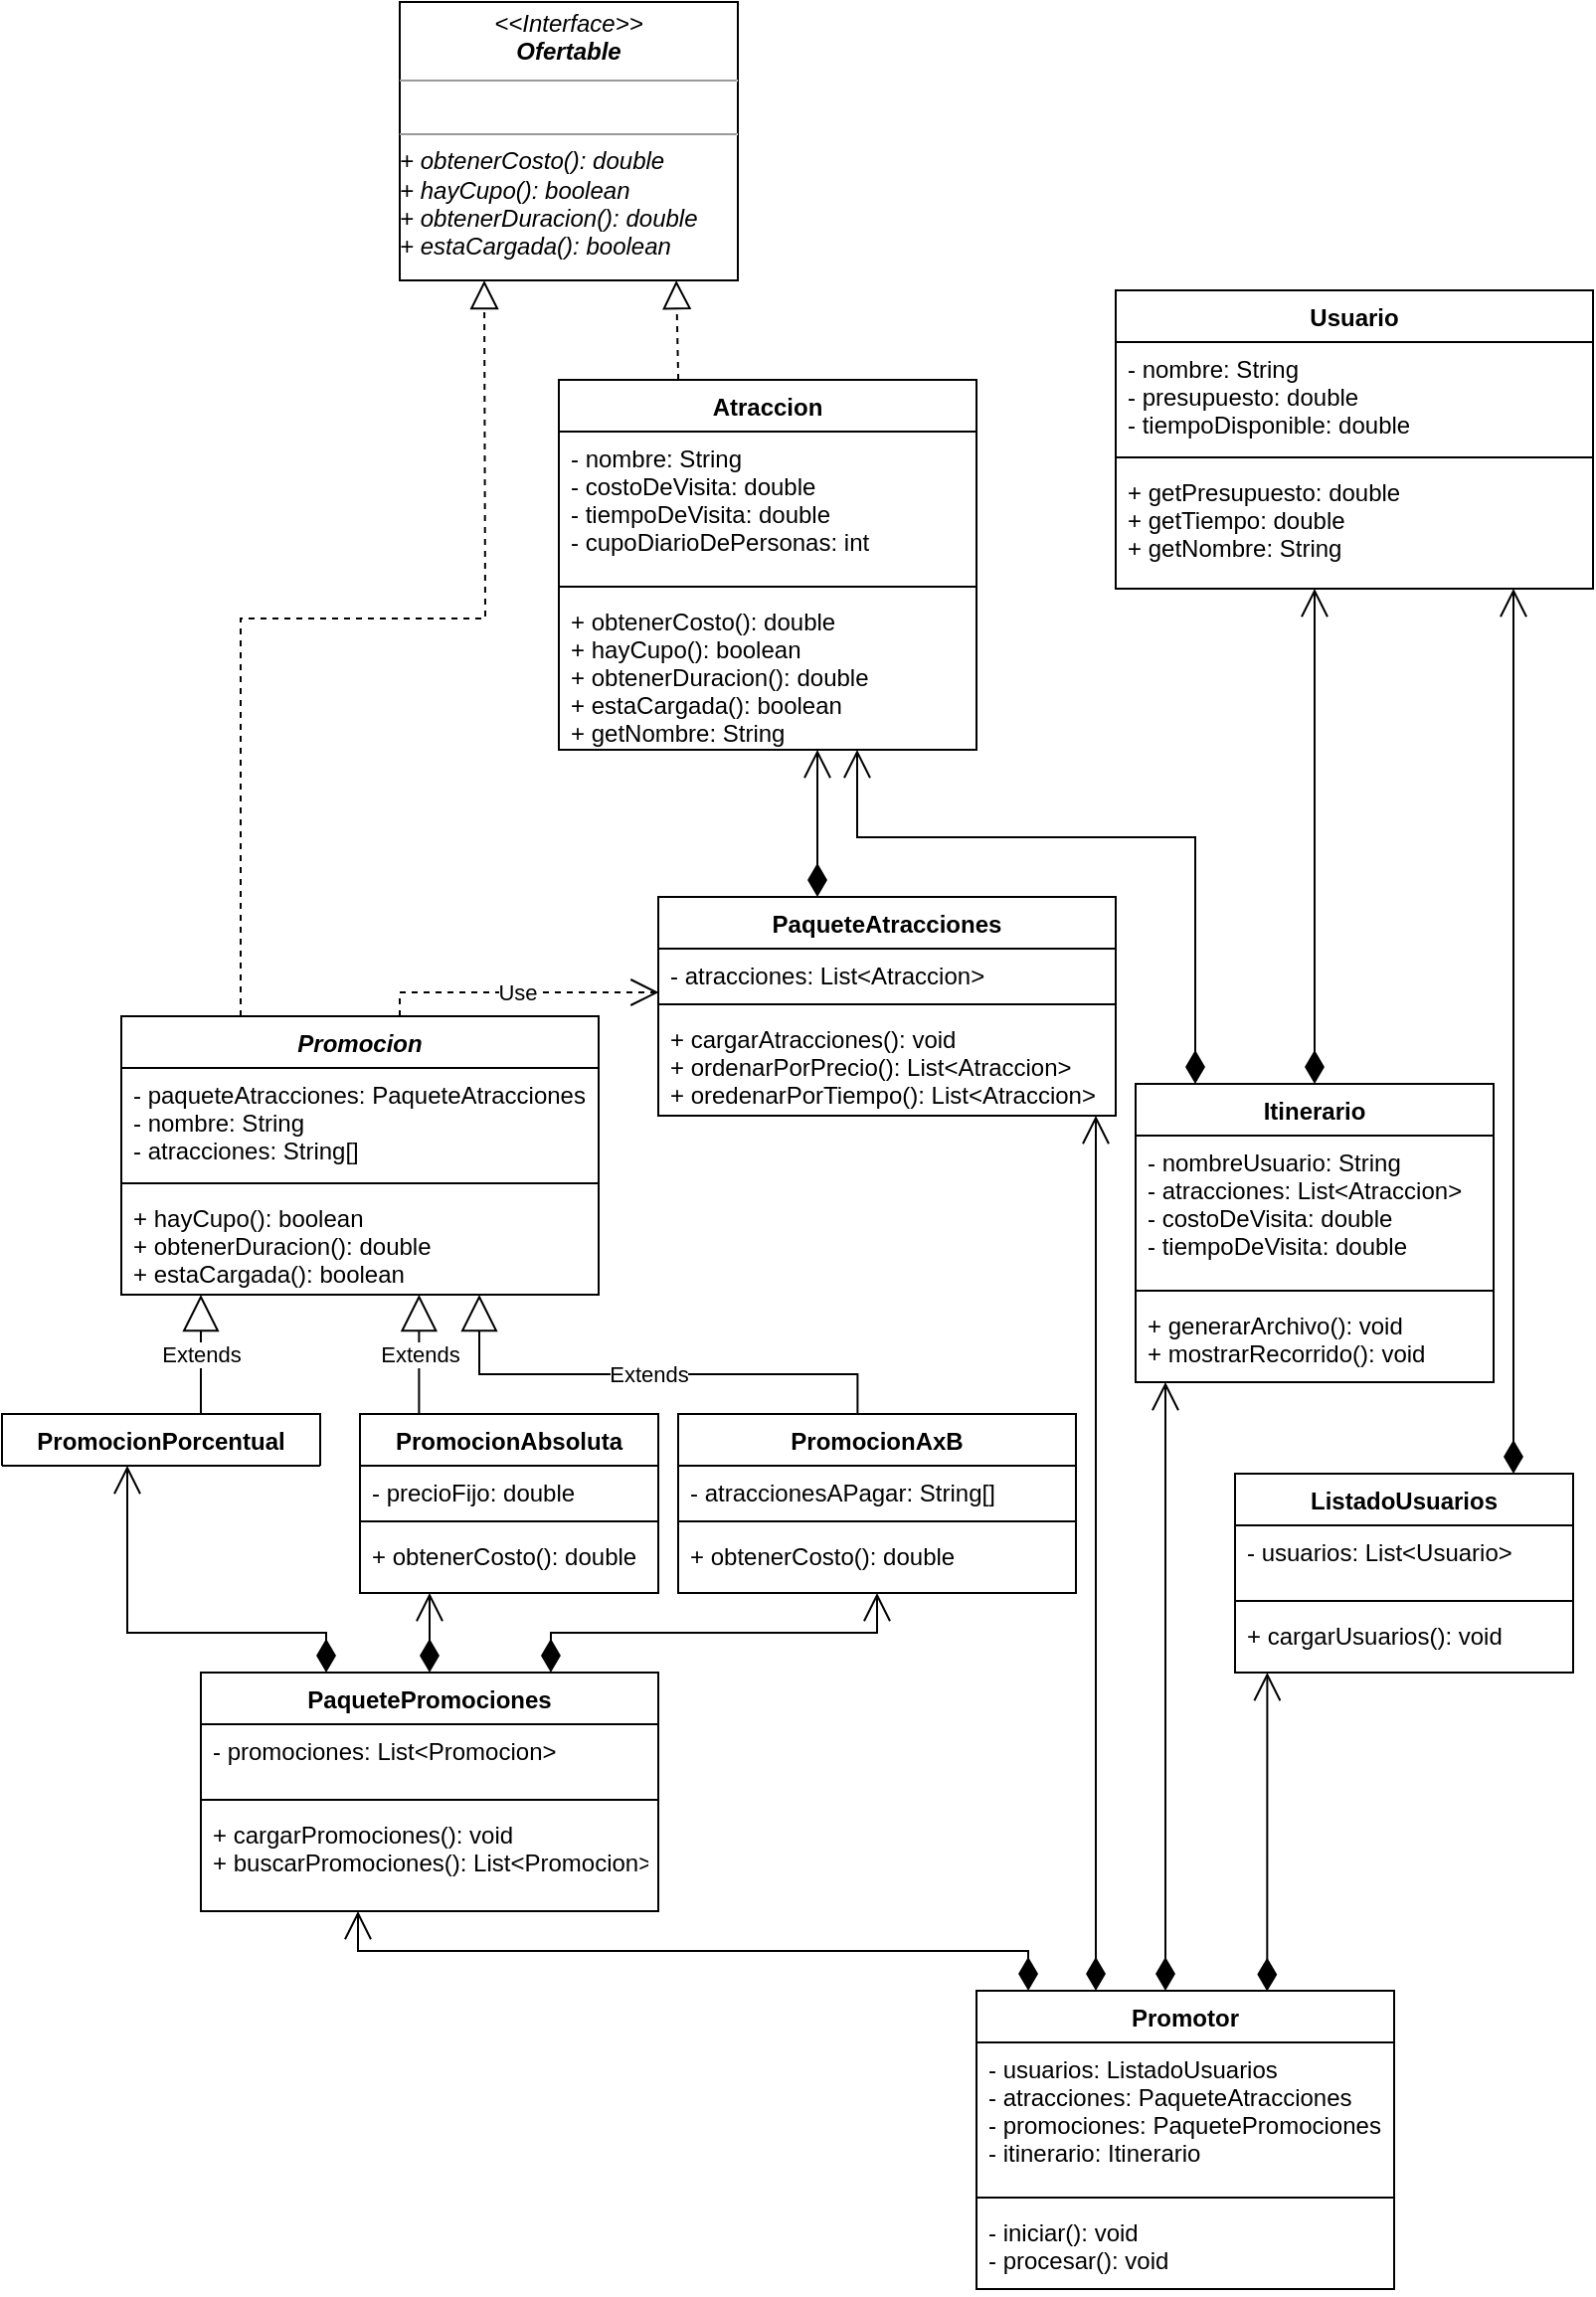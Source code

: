 <mxfile version="15.5.4" type="github">
  <diagram id="C5RBs43oDa-KdzZeNtuy" name="Page-1">
    <mxGraphModel dx="1296" dy="534" grid="1" gridSize="10" guides="1" tooltips="1" connect="1" arrows="1" fold="1" page="1" pageScale="1" pageWidth="827" pageHeight="1169" math="0" shadow="0">
      <root>
        <mxCell id="WIyWlLk6GJQsqaUBKTNV-0" />
        <mxCell id="WIyWlLk6GJQsqaUBKTNV-1" parent="WIyWlLk6GJQsqaUBKTNV-0" />
        <mxCell id="qcKMDcawu5zTlTVhR8Jo-0" value="Atraccion" style="swimlane;fontStyle=1;align=center;verticalAlign=top;childLayout=stackLayout;horizontal=1;startSize=26;horizontalStack=0;resizeParent=1;resizeParentMax=0;resizeLast=0;collapsible=1;marginBottom=0;" parent="WIyWlLk6GJQsqaUBKTNV-1" vertex="1">
          <mxGeometry x="280" y="190" width="210" height="186" as="geometry" />
        </mxCell>
        <mxCell id="qcKMDcawu5zTlTVhR8Jo-1" value="- nombre: String&#xa;- costoDeVisita: double&#xa;- tiempoDeVisita: double&#xa;- cupoDiarioDePersonas: int" style="text;strokeColor=none;fillColor=none;align=left;verticalAlign=top;spacingLeft=4;spacingRight=4;overflow=hidden;rotatable=0;points=[[0,0.5],[1,0.5]];portConstraint=eastwest;" parent="qcKMDcawu5zTlTVhR8Jo-0" vertex="1">
          <mxGeometry y="26" width="210" height="74" as="geometry" />
        </mxCell>
        <mxCell id="qcKMDcawu5zTlTVhR8Jo-2" value="" style="line;strokeWidth=1;fillColor=none;align=left;verticalAlign=middle;spacingTop=-1;spacingLeft=3;spacingRight=3;rotatable=0;labelPosition=right;points=[];portConstraint=eastwest;" parent="qcKMDcawu5zTlTVhR8Jo-0" vertex="1">
          <mxGeometry y="100" width="210" height="8" as="geometry" />
        </mxCell>
        <mxCell id="qcKMDcawu5zTlTVhR8Jo-3" value="+ obtenerCosto(): double&#xa;+ hayCupo(): boolean&#xa;+ obtenerDuracion(): double&#xa;+ estaCargada(): boolean&#xa;+ getNombre: String" style="text;strokeColor=none;fillColor=none;align=left;verticalAlign=top;spacingLeft=4;spacingRight=4;overflow=hidden;rotatable=0;points=[[0,0.5],[1,0.5]];portConstraint=eastwest;" parent="qcKMDcawu5zTlTVhR8Jo-0" vertex="1">
          <mxGeometry y="108" width="210" height="78" as="geometry" />
        </mxCell>
        <mxCell id="qcKMDcawu5zTlTVhR8Jo-4" value="Usuario" style="swimlane;fontStyle=1;align=center;verticalAlign=top;childLayout=stackLayout;horizontal=1;startSize=26;horizontalStack=0;resizeParent=1;resizeParentMax=0;resizeLast=0;collapsible=1;marginBottom=0;" parent="WIyWlLk6GJQsqaUBKTNV-1" vertex="1">
          <mxGeometry x="560" y="145" width="240" height="150" as="geometry" />
        </mxCell>
        <mxCell id="qcKMDcawu5zTlTVhR8Jo-5" value="- nombre: String&#xa;- presupuesto: double&#xa;- tiempoDisponible: double&#xa;" style="text;strokeColor=none;fillColor=none;align=left;verticalAlign=top;spacingLeft=4;spacingRight=4;overflow=hidden;rotatable=0;points=[[0,0.5],[1,0.5]];portConstraint=eastwest;" parent="qcKMDcawu5zTlTVhR8Jo-4" vertex="1">
          <mxGeometry y="26" width="240" height="54" as="geometry" />
        </mxCell>
        <mxCell id="qcKMDcawu5zTlTVhR8Jo-6" value="" style="line;strokeWidth=1;fillColor=none;align=left;verticalAlign=middle;spacingTop=-1;spacingLeft=3;spacingRight=3;rotatable=0;labelPosition=right;points=[];portConstraint=eastwest;" parent="qcKMDcawu5zTlTVhR8Jo-4" vertex="1">
          <mxGeometry y="80" width="240" height="8" as="geometry" />
        </mxCell>
        <mxCell id="qcKMDcawu5zTlTVhR8Jo-7" value="+ getPresupuesto: double&#xa;+ getTiempo: double&#xa;+ getNombre: String" style="text;strokeColor=none;fillColor=none;align=left;verticalAlign=top;spacingLeft=4;spacingRight=4;overflow=hidden;rotatable=0;points=[[0,0.5],[1,0.5]];portConstraint=eastwest;" parent="qcKMDcawu5zTlTVhR8Jo-4" vertex="1">
          <mxGeometry y="88" width="240" height="62" as="geometry" />
        </mxCell>
        <mxCell id="qcKMDcawu5zTlTVhR8Jo-8" value="Promocion" style="swimlane;fontStyle=3;align=center;verticalAlign=top;childLayout=stackLayout;horizontal=1;startSize=26;horizontalStack=0;resizeParent=1;resizeParentMax=0;resizeLast=0;collapsible=1;marginBottom=0;" parent="WIyWlLk6GJQsqaUBKTNV-1" vertex="1">
          <mxGeometry x="60" y="510" width="240" height="140" as="geometry" />
        </mxCell>
        <mxCell id="qcKMDcawu5zTlTVhR8Jo-9" value="- paqueteAtracciones: PaqueteAtracciones&#xa;- nombre: String&#xa;- atracciones: String[]" style="text;strokeColor=none;fillColor=none;align=left;verticalAlign=top;spacingLeft=4;spacingRight=4;overflow=hidden;rotatable=0;points=[[0,0.5],[1,0.5]];portConstraint=eastwest;" parent="qcKMDcawu5zTlTVhR8Jo-8" vertex="1">
          <mxGeometry y="26" width="240" height="54" as="geometry" />
        </mxCell>
        <mxCell id="qcKMDcawu5zTlTVhR8Jo-10" value="" style="line;strokeWidth=1;fillColor=none;align=left;verticalAlign=middle;spacingTop=-1;spacingLeft=3;spacingRight=3;rotatable=0;labelPosition=right;points=[];portConstraint=eastwest;" parent="qcKMDcawu5zTlTVhR8Jo-8" vertex="1">
          <mxGeometry y="80" width="240" height="8" as="geometry" />
        </mxCell>
        <mxCell id="qcKMDcawu5zTlTVhR8Jo-11" value="+ hayCupo(): boolean&#xa;+ obtenerDuracion(): double&#xa;+ estaCargada(): boolean" style="text;strokeColor=none;fillColor=none;align=left;verticalAlign=top;spacingLeft=4;spacingRight=4;overflow=hidden;rotatable=0;points=[[0,0.5],[1,0.5]];portConstraint=eastwest;fontStyle=0" parent="qcKMDcawu5zTlTVhR8Jo-8" vertex="1">
          <mxGeometry y="88" width="240" height="52" as="geometry" />
        </mxCell>
        <mxCell id="qcKMDcawu5zTlTVhR8Jo-12" value="Itinerario" style="swimlane;fontStyle=1;align=center;verticalAlign=top;childLayout=stackLayout;horizontal=1;startSize=26;horizontalStack=0;resizeParent=1;resizeParentMax=0;resizeLast=0;collapsible=1;marginBottom=0;" parent="WIyWlLk6GJQsqaUBKTNV-1" vertex="1">
          <mxGeometry x="570" y="544" width="180" height="150" as="geometry" />
        </mxCell>
        <mxCell id="qcKMDcawu5zTlTVhR8Jo-13" value="- nombreUsuario: String&#xa;- atracciones: List&lt;Atraccion&gt;&#xa;- costoDeVisita: double&#xa;- tiempoDeVisita: double" style="text;strokeColor=none;fillColor=none;align=left;verticalAlign=top;spacingLeft=4;spacingRight=4;overflow=hidden;rotatable=0;points=[[0,0.5],[1,0.5]];portConstraint=eastwest;" parent="qcKMDcawu5zTlTVhR8Jo-12" vertex="1">
          <mxGeometry y="26" width="180" height="74" as="geometry" />
        </mxCell>
        <mxCell id="qcKMDcawu5zTlTVhR8Jo-14" value="" style="line;strokeWidth=1;fillColor=none;align=left;verticalAlign=middle;spacingTop=-1;spacingLeft=3;spacingRight=3;rotatable=0;labelPosition=right;points=[];portConstraint=eastwest;" parent="qcKMDcawu5zTlTVhR8Jo-12" vertex="1">
          <mxGeometry y="100" width="180" height="8" as="geometry" />
        </mxCell>
        <mxCell id="qcKMDcawu5zTlTVhR8Jo-15" value="+ generarArchivo(): void&#xa;+ mostrarRecorrido(): void" style="text;strokeColor=none;fillColor=none;align=left;verticalAlign=top;spacingLeft=4;spacingRight=4;overflow=hidden;rotatable=0;points=[[0,0.5],[1,0.5]];portConstraint=eastwest;" parent="qcKMDcawu5zTlTVhR8Jo-12" vertex="1">
          <mxGeometry y="108" width="180" height="42" as="geometry" />
        </mxCell>
        <mxCell id="qcKMDcawu5zTlTVhR8Jo-16" value="PromocionPorcentual" style="swimlane;fontStyle=1;align=center;verticalAlign=top;childLayout=stackLayout;horizontal=1;startSize=26;horizontalStack=0;resizeParent=1;resizeParentMax=0;resizeLast=0;collapsible=1;marginBottom=0;" parent="WIyWlLk6GJQsqaUBKTNV-1" vertex="1" collapsed="1">
          <mxGeometry y="710" width="160" height="26" as="geometry">
            <mxRectangle y="640" width="190" height="90" as="alternateBounds" />
          </mxGeometry>
        </mxCell>
        <mxCell id="qcKMDcawu5zTlTVhR8Jo-17" value="- porcentajeDeDescuento: double" style="text;strokeColor=none;fillColor=none;align=left;verticalAlign=top;spacingLeft=4;spacingRight=4;overflow=hidden;rotatable=0;points=[[0,0.5],[1,0.5]];portConstraint=eastwest;" parent="qcKMDcawu5zTlTVhR8Jo-16" vertex="1">
          <mxGeometry y="26" width="160" height="24" as="geometry" />
        </mxCell>
        <mxCell id="qcKMDcawu5zTlTVhR8Jo-18" value="" style="line;strokeWidth=1;fillColor=none;align=left;verticalAlign=middle;spacingTop=-1;spacingLeft=3;spacingRight=3;rotatable=0;labelPosition=right;points=[];portConstraint=eastwest;" parent="qcKMDcawu5zTlTVhR8Jo-16" vertex="1">
          <mxGeometry y="50" width="160" height="8" as="geometry" />
        </mxCell>
        <mxCell id="qcKMDcawu5zTlTVhR8Jo-19" value="+ obtenerCosto(): double" style="text;strokeColor=none;fillColor=none;align=left;verticalAlign=top;spacingLeft=4;spacingRight=4;overflow=hidden;rotatable=0;points=[[0,0.5],[1,0.5]];portConstraint=eastwest;" parent="qcKMDcawu5zTlTVhR8Jo-16" vertex="1">
          <mxGeometry y="58" width="160" height="32" as="geometry" />
        </mxCell>
        <mxCell id="qcKMDcawu5zTlTVhR8Jo-20" value="PromocionAbsoluta" style="swimlane;fontStyle=1;align=center;verticalAlign=top;childLayout=stackLayout;horizontal=1;startSize=26;horizontalStack=0;resizeParent=1;resizeParentMax=0;resizeLast=0;collapsible=1;marginBottom=0;" parent="WIyWlLk6GJQsqaUBKTNV-1" vertex="1">
          <mxGeometry x="180" y="710" width="150" height="90" as="geometry" />
        </mxCell>
        <mxCell id="qcKMDcawu5zTlTVhR8Jo-21" value="- precioFijo: double" style="text;strokeColor=none;fillColor=none;align=left;verticalAlign=top;spacingLeft=4;spacingRight=4;overflow=hidden;rotatable=0;points=[[0,0.5],[1,0.5]];portConstraint=eastwest;" parent="qcKMDcawu5zTlTVhR8Jo-20" vertex="1">
          <mxGeometry y="26" width="150" height="24" as="geometry" />
        </mxCell>
        <mxCell id="qcKMDcawu5zTlTVhR8Jo-22" value="" style="line;strokeWidth=1;fillColor=none;align=left;verticalAlign=middle;spacingTop=-1;spacingLeft=3;spacingRight=3;rotatable=0;labelPosition=right;points=[];portConstraint=eastwest;" parent="qcKMDcawu5zTlTVhR8Jo-20" vertex="1">
          <mxGeometry y="50" width="150" height="8" as="geometry" />
        </mxCell>
        <mxCell id="qcKMDcawu5zTlTVhR8Jo-23" value="+ obtenerCosto(): double" style="text;strokeColor=none;fillColor=none;align=left;verticalAlign=top;spacingLeft=4;spacingRight=4;overflow=hidden;rotatable=0;points=[[0,0.5],[1,0.5]];portConstraint=eastwest;" parent="qcKMDcawu5zTlTVhR8Jo-20" vertex="1">
          <mxGeometry y="58" width="150" height="32" as="geometry" />
        </mxCell>
        <mxCell id="qcKMDcawu5zTlTVhR8Jo-24" value="PromocionAxB" style="swimlane;fontStyle=1;align=center;verticalAlign=top;childLayout=stackLayout;horizontal=1;startSize=26;horizontalStack=0;resizeParent=1;resizeParentMax=0;resizeLast=0;collapsible=1;marginBottom=0;" parent="WIyWlLk6GJQsqaUBKTNV-1" vertex="1">
          <mxGeometry x="340" y="710" width="200" height="90" as="geometry" />
        </mxCell>
        <mxCell id="qcKMDcawu5zTlTVhR8Jo-25" value="- atraccionesAPagar: String[]" style="text;strokeColor=none;fillColor=none;align=left;verticalAlign=top;spacingLeft=4;spacingRight=4;overflow=hidden;rotatable=0;points=[[0,0.5],[1,0.5]];portConstraint=eastwest;" parent="qcKMDcawu5zTlTVhR8Jo-24" vertex="1">
          <mxGeometry y="26" width="200" height="24" as="geometry" />
        </mxCell>
        <mxCell id="qcKMDcawu5zTlTVhR8Jo-26" value="" style="line;strokeWidth=1;fillColor=none;align=left;verticalAlign=middle;spacingTop=-1;spacingLeft=3;spacingRight=3;rotatable=0;labelPosition=right;points=[];portConstraint=eastwest;" parent="qcKMDcawu5zTlTVhR8Jo-24" vertex="1">
          <mxGeometry y="50" width="200" height="8" as="geometry" />
        </mxCell>
        <mxCell id="qcKMDcawu5zTlTVhR8Jo-27" value="+ obtenerCosto(): double" style="text;strokeColor=none;fillColor=none;align=left;verticalAlign=top;spacingLeft=4;spacingRight=4;overflow=hidden;rotatable=0;points=[[0,0.5],[1,0.5]];portConstraint=eastwest;" parent="qcKMDcawu5zTlTVhR8Jo-24" vertex="1">
          <mxGeometry y="58" width="200" height="32" as="geometry" />
        </mxCell>
        <mxCell id="qcKMDcawu5zTlTVhR8Jo-28" value="Extends" style="endArrow=block;endSize=16;endFill=0;html=1;rounded=0;edgeStyle=orthogonalEdgeStyle;" parent="WIyWlLk6GJQsqaUBKTNV-1" source="qcKMDcawu5zTlTVhR8Jo-16" target="qcKMDcawu5zTlTVhR8Jo-8" edge="1">
          <mxGeometry width="160" relative="1" as="geometry">
            <mxPoint x="70" y="750" as="sourcePoint" />
            <mxPoint x="125" y="660" as="targetPoint" />
            <Array as="points">
              <mxPoint x="100" y="680" />
              <mxPoint x="100" y="680" />
            </Array>
          </mxGeometry>
        </mxCell>
        <mxCell id="qcKMDcawu5zTlTVhR8Jo-29" value="Extends" style="endArrow=block;endSize=16;endFill=0;html=1;rounded=0;edgeStyle=orthogonalEdgeStyle;exitX=0.198;exitY=-0.002;exitDx=0;exitDy=0;exitPerimeter=0;" parent="WIyWlLk6GJQsqaUBKTNV-1" source="qcKMDcawu5zTlTVhR8Jo-20" target="qcKMDcawu5zTlTVhR8Jo-8" edge="1">
          <mxGeometry width="160" relative="1" as="geometry">
            <mxPoint x="210" y="700" as="sourcePoint" />
            <mxPoint x="170" y="300" as="targetPoint" />
            <Array as="points">
              <mxPoint x="210" y="670" />
              <mxPoint x="210" y="670" />
            </Array>
          </mxGeometry>
        </mxCell>
        <mxCell id="qcKMDcawu5zTlTVhR8Jo-30" value="Extends" style="endArrow=block;endSize=16;endFill=0;html=1;rounded=0;edgeStyle=orthogonalEdgeStyle;exitX=0.451;exitY=0.006;exitDx=0;exitDy=0;exitPerimeter=0;" parent="WIyWlLk6GJQsqaUBKTNV-1" source="qcKMDcawu5zTlTVhR8Jo-24" target="qcKMDcawu5zTlTVhR8Jo-8" edge="1">
          <mxGeometry width="160" relative="1" as="geometry">
            <mxPoint x="410" y="740" as="sourcePoint" />
            <mxPoint x="140" y="320" as="targetPoint" />
            <Array as="points">
              <mxPoint x="430" y="690" />
              <mxPoint x="240" y="690" />
            </Array>
          </mxGeometry>
        </mxCell>
        <mxCell id="qcKMDcawu5zTlTVhR8Jo-31" value="" style="endArrow=open;html=1;endSize=12;startArrow=diamondThin;startSize=14;startFill=1;edgeStyle=orthogonalEdgeStyle;align=left;verticalAlign=bottom;rounded=0;" parent="WIyWlLk6GJQsqaUBKTNV-1" source="qcKMDcawu5zTlTVhR8Jo-12" target="qcKMDcawu5zTlTVhR8Jo-4" edge="1">
          <mxGeometry x="-1" y="3" relative="1" as="geometry">
            <mxPoint x="700" y="440" as="sourcePoint" />
            <mxPoint x="690" y="300" as="targetPoint" />
            <Array as="points">
              <mxPoint x="660" y="410" />
              <mxPoint x="660" y="410" />
            </Array>
          </mxGeometry>
        </mxCell>
        <mxCell id="qcKMDcawu5zTlTVhR8Jo-32" value="" style="endArrow=open;html=1;endSize=12;startArrow=diamondThin;startSize=14;startFill=1;edgeStyle=orthogonalEdgeStyle;align=left;verticalAlign=bottom;rounded=0;" parent="WIyWlLk6GJQsqaUBKTNV-1" source="qcKMDcawu5zTlTVhR8Jo-12" target="qcKMDcawu5zTlTVhR8Jo-0" edge="1">
          <mxGeometry x="-1" y="3" relative="1" as="geometry">
            <mxPoint x="710" y="599" as="sourcePoint" />
            <mxPoint x="430" y="350" as="targetPoint" />
            <Array as="points">
              <mxPoint x="600" y="420" />
              <mxPoint x="430" y="420" />
            </Array>
          </mxGeometry>
        </mxCell>
        <mxCell id="qcKMDcawu5zTlTVhR8Jo-33" value="Promotor" style="swimlane;fontStyle=1;align=center;verticalAlign=top;childLayout=stackLayout;horizontal=1;startSize=26;horizontalStack=0;resizeParent=1;resizeParentMax=0;resizeLast=0;collapsible=1;marginBottom=0;" parent="WIyWlLk6GJQsqaUBKTNV-1" vertex="1">
          <mxGeometry x="490" y="1000" width="210" height="150" as="geometry" />
        </mxCell>
        <mxCell id="qcKMDcawu5zTlTVhR8Jo-34" value="- usuarios: ListadoUsuarios&#xa;- atracciones: PaqueteAtracciones&#xa;- promociones: PaquetePromociones&#xa;- itinerario: Itinerario" style="text;strokeColor=none;fillColor=none;align=left;verticalAlign=top;spacingLeft=4;spacingRight=4;overflow=hidden;rotatable=0;points=[[0,0.5],[1,0.5]];portConstraint=eastwest;" parent="qcKMDcawu5zTlTVhR8Jo-33" vertex="1">
          <mxGeometry y="26" width="210" height="74" as="geometry" />
        </mxCell>
        <mxCell id="qcKMDcawu5zTlTVhR8Jo-35" value="" style="line;strokeWidth=1;fillColor=none;align=left;verticalAlign=middle;spacingTop=-1;spacingLeft=3;spacingRight=3;rotatable=0;labelPosition=right;points=[];portConstraint=eastwest;" parent="qcKMDcawu5zTlTVhR8Jo-33" vertex="1">
          <mxGeometry y="100" width="210" height="8" as="geometry" />
        </mxCell>
        <mxCell id="qcKMDcawu5zTlTVhR8Jo-36" value="- iniciar(): void&#xa;- procesar(): void&#xa;" style="text;strokeColor=none;fillColor=none;align=left;verticalAlign=top;spacingLeft=4;spacingRight=4;overflow=hidden;rotatable=0;points=[[0,0.5],[1,0.5]];portConstraint=eastwest;" parent="qcKMDcawu5zTlTVhR8Jo-33" vertex="1">
          <mxGeometry y="108" width="210" height="42" as="geometry" />
        </mxCell>
        <mxCell id="qcKMDcawu5zTlTVhR8Jo-37" value="PaqueteAtracciones" style="swimlane;fontStyle=1;align=center;verticalAlign=top;childLayout=stackLayout;horizontal=1;startSize=26;horizontalStack=0;resizeParent=1;resizeParentMax=0;resizeLast=0;collapsible=1;marginBottom=0;" parent="WIyWlLk6GJQsqaUBKTNV-1" vertex="1">
          <mxGeometry x="330" y="450" width="230" height="110" as="geometry" />
        </mxCell>
        <mxCell id="qcKMDcawu5zTlTVhR8Jo-38" value="- atracciones: List&lt;Atraccion&gt; " style="text;strokeColor=none;fillColor=none;align=left;verticalAlign=top;spacingLeft=4;spacingRight=4;overflow=hidden;rotatable=0;points=[[0,0.5],[1,0.5]];portConstraint=eastwest;" parent="qcKMDcawu5zTlTVhR8Jo-37" vertex="1">
          <mxGeometry y="26" width="230" height="24" as="geometry" />
        </mxCell>
        <mxCell id="qcKMDcawu5zTlTVhR8Jo-39" value="" style="line;strokeWidth=1;fillColor=none;align=left;verticalAlign=middle;spacingTop=-1;spacingLeft=3;spacingRight=3;rotatable=0;labelPosition=right;points=[];portConstraint=eastwest;" parent="qcKMDcawu5zTlTVhR8Jo-37" vertex="1">
          <mxGeometry y="50" width="230" height="8" as="geometry" />
        </mxCell>
        <mxCell id="qcKMDcawu5zTlTVhR8Jo-40" value="+ cargarAtracciones(): void&#xa;+ ordenarPorPrecio(): List&lt;Atraccion&gt;&#xa;+ oredenarPorTiempo(): List&lt;Atraccion&gt;" style="text;strokeColor=none;fillColor=none;align=left;verticalAlign=top;spacingLeft=4;spacingRight=4;overflow=hidden;rotatable=0;points=[[0,0.5],[1,0.5]];portConstraint=eastwest;" parent="qcKMDcawu5zTlTVhR8Jo-37" vertex="1">
          <mxGeometry y="58" width="230" height="52" as="geometry" />
        </mxCell>
        <mxCell id="qcKMDcawu5zTlTVhR8Jo-41" value="PaquetePromociones" style="swimlane;fontStyle=1;align=center;verticalAlign=top;childLayout=stackLayout;horizontal=1;startSize=26;horizontalStack=0;resizeParent=1;resizeParentMax=0;resizeLast=0;collapsible=1;marginBottom=0;" parent="WIyWlLk6GJQsqaUBKTNV-1" vertex="1">
          <mxGeometry x="100" y="840" width="230" height="120" as="geometry" />
        </mxCell>
        <mxCell id="qcKMDcawu5zTlTVhR8Jo-42" value="- promociones: List&lt;Promocion&gt;" style="text;strokeColor=none;fillColor=none;align=left;verticalAlign=top;spacingLeft=4;spacingRight=4;overflow=hidden;rotatable=0;points=[[0,0.5],[1,0.5]];portConstraint=eastwest;" parent="qcKMDcawu5zTlTVhR8Jo-41" vertex="1">
          <mxGeometry y="26" width="230" height="34" as="geometry" />
        </mxCell>
        <mxCell id="qcKMDcawu5zTlTVhR8Jo-43" value="" style="line;strokeWidth=1;fillColor=none;align=left;verticalAlign=middle;spacingTop=-1;spacingLeft=3;spacingRight=3;rotatable=0;labelPosition=right;points=[];portConstraint=eastwest;" parent="qcKMDcawu5zTlTVhR8Jo-41" vertex="1">
          <mxGeometry y="60" width="230" height="8" as="geometry" />
        </mxCell>
        <mxCell id="qcKMDcawu5zTlTVhR8Jo-44" value="+ cargarPromociones(): void&#xa;+ buscarPromociones(): List&lt;Promocion&gt;&#xa;" style="text;strokeColor=none;fillColor=none;align=left;verticalAlign=top;spacingLeft=4;spacingRight=4;overflow=hidden;rotatable=0;points=[[0,0.5],[1,0.5]];portConstraint=eastwest;" parent="qcKMDcawu5zTlTVhR8Jo-41" vertex="1">
          <mxGeometry y="68" width="230" height="52" as="geometry" />
        </mxCell>
        <mxCell id="qcKMDcawu5zTlTVhR8Jo-45" value="ListadoUsuarios" style="swimlane;fontStyle=1;align=center;verticalAlign=top;childLayout=stackLayout;horizontal=1;startSize=26;horizontalStack=0;resizeParent=1;resizeParentMax=0;resizeLast=0;collapsible=1;marginBottom=0;" parent="WIyWlLk6GJQsqaUBKTNV-1" vertex="1">
          <mxGeometry x="620" y="740" width="170" height="100" as="geometry" />
        </mxCell>
        <mxCell id="qcKMDcawu5zTlTVhR8Jo-46" value="- usuarios: List&lt;Usuario&gt;" style="text;strokeColor=none;fillColor=none;align=left;verticalAlign=top;spacingLeft=4;spacingRight=4;overflow=hidden;rotatable=0;points=[[0,0.5],[1,0.5]];portConstraint=eastwest;" parent="qcKMDcawu5zTlTVhR8Jo-45" vertex="1">
          <mxGeometry y="26" width="170" height="34" as="geometry" />
        </mxCell>
        <mxCell id="qcKMDcawu5zTlTVhR8Jo-47" value="" style="line;strokeWidth=1;fillColor=none;align=left;verticalAlign=middle;spacingTop=-1;spacingLeft=3;spacingRight=3;rotatable=0;labelPosition=right;points=[];portConstraint=eastwest;" parent="qcKMDcawu5zTlTVhR8Jo-45" vertex="1">
          <mxGeometry y="60" width="170" height="8" as="geometry" />
        </mxCell>
        <mxCell id="qcKMDcawu5zTlTVhR8Jo-48" value="+ cargarUsuarios(): void&#xa;" style="text;strokeColor=none;fillColor=none;align=left;verticalAlign=top;spacingLeft=4;spacingRight=4;overflow=hidden;rotatable=0;points=[[0,0.5],[1,0.5]];portConstraint=eastwest;" parent="qcKMDcawu5zTlTVhR8Jo-45" vertex="1">
          <mxGeometry y="68" width="170" height="32" as="geometry" />
        </mxCell>
        <mxCell id="qcKMDcawu5zTlTVhR8Jo-49" value="" style="endArrow=open;html=1;endSize=12;startArrow=diamondThin;startSize=14;startFill=1;edgeStyle=orthogonalEdgeStyle;align=left;verticalAlign=bottom;rounded=0;" parent="WIyWlLk6GJQsqaUBKTNV-1" source="qcKMDcawu5zTlTVhR8Jo-33" target="qcKMDcawu5zTlTVhR8Jo-15" edge="1">
          <mxGeometry x="-1" y="3" relative="1" as="geometry">
            <mxPoint x="590" y="926" as="sourcePoint" />
            <mxPoint x="591" y="690" as="targetPoint" />
            <Array as="points">
              <mxPoint x="585" y="750" />
              <mxPoint x="585" y="750" />
            </Array>
          </mxGeometry>
        </mxCell>
        <mxCell id="qcKMDcawu5zTlTVhR8Jo-50" value="" style="endArrow=open;html=1;endSize=12;startArrow=diamondThin;startSize=14;startFill=1;edgeStyle=orthogonalEdgeStyle;align=left;verticalAlign=bottom;rounded=0;" parent="WIyWlLk6GJQsqaUBKTNV-1" source="qcKMDcawu5zTlTVhR8Jo-45" target="qcKMDcawu5zTlTVhR8Jo-4" edge="1">
          <mxGeometry x="-1" y="3" relative="1" as="geometry">
            <mxPoint x="750" y="890" as="sourcePoint" />
            <mxPoint x="750" y="320" as="targetPoint" />
            <Array as="points">
              <mxPoint x="760" y="440" />
              <mxPoint x="760" y="440" />
            </Array>
          </mxGeometry>
        </mxCell>
        <mxCell id="qcKMDcawu5zTlTVhR8Jo-51" value="" style="endArrow=open;html=1;endSize=12;startArrow=diamondThin;startSize=14;startFill=1;edgeStyle=orthogonalEdgeStyle;align=left;verticalAlign=bottom;rounded=0;" parent="WIyWlLk6GJQsqaUBKTNV-1" source="qcKMDcawu5zTlTVhR8Jo-37" target="qcKMDcawu5zTlTVhR8Jo-0" edge="1">
          <mxGeometry x="-1" y="3" relative="1" as="geometry">
            <mxPoint x="610" y="510" as="sourcePoint" />
            <mxPoint x="365" y="280" as="targetPoint" />
            <Array as="points">
              <mxPoint x="410" y="440" />
              <mxPoint x="410" y="440" />
            </Array>
          </mxGeometry>
        </mxCell>
        <mxCell id="qcKMDcawu5zTlTVhR8Jo-52" value="" style="endArrow=open;html=1;endSize=12;startArrow=diamondThin;startSize=14;startFill=1;edgeStyle=orthogonalEdgeStyle;align=left;verticalAlign=bottom;rounded=0;exitX=0.124;exitY=0;exitDx=0;exitDy=0;exitPerimeter=0;" parent="WIyWlLk6GJQsqaUBKTNV-1" source="qcKMDcawu5zTlTVhR8Jo-33" target="qcKMDcawu5zTlTVhR8Jo-41" edge="1">
          <mxGeometry x="-1" y="3" relative="1" as="geometry">
            <mxPoint x="516" y="930" as="sourcePoint" />
            <mxPoint x="178.82" y="819.996" as="targetPoint" />
            <Array as="points">
              <mxPoint x="516" y="980" />
              <mxPoint x="179" y="980" />
            </Array>
          </mxGeometry>
        </mxCell>
        <mxCell id="qcKMDcawu5zTlTVhR8Jo-53" value="" style="endArrow=open;html=1;endSize=12;startArrow=diamondThin;startSize=14;startFill=1;edgeStyle=orthogonalEdgeStyle;align=left;verticalAlign=bottom;rounded=0;exitX=0.696;exitY=0.002;exitDx=0;exitDy=0;exitPerimeter=0;" parent="WIyWlLk6GJQsqaUBKTNV-1" source="qcKMDcawu5zTlTVhR8Jo-33" target="qcKMDcawu5zTlTVhR8Jo-45" edge="1">
          <mxGeometry x="-1" y="3" relative="1" as="geometry">
            <mxPoint x="640" y="938" as="sourcePoint" />
            <mxPoint x="720" y="809.996" as="targetPoint" />
            <Array as="points">
              <mxPoint x="636" y="870" />
              <mxPoint x="636" y="870" />
            </Array>
          </mxGeometry>
        </mxCell>
        <mxCell id="qcKMDcawu5zTlTVhR8Jo-54" value="" style="endArrow=open;html=1;endSize=12;startArrow=diamondThin;startSize=14;startFill=1;edgeStyle=orthogonalEdgeStyle;align=left;verticalAlign=bottom;rounded=0;exitX=0.765;exitY=0;exitDx=0;exitDy=0;exitPerimeter=0;" parent="WIyWlLk6GJQsqaUBKTNV-1" source="qcKMDcawu5zTlTVhR8Jo-41" target="qcKMDcawu5zTlTVhR8Jo-24" edge="1">
          <mxGeometry x="-1" y="3" relative="1" as="geometry">
            <mxPoint x="176" y="730" as="sourcePoint" />
            <mxPoint x="280.0" y="599.996" as="targetPoint" />
            <Array as="points">
              <mxPoint x="276" y="820" />
              <mxPoint x="440" y="820" />
            </Array>
          </mxGeometry>
        </mxCell>
        <mxCell id="qcKMDcawu5zTlTVhR8Jo-55" value="" style="endArrow=open;html=1;endSize=12;startArrow=diamondThin;startSize=14;startFill=1;edgeStyle=orthogonalEdgeStyle;align=left;verticalAlign=bottom;rounded=0;exitX=0.274;exitY=0;exitDx=0;exitDy=0;exitPerimeter=0;" parent="WIyWlLk6GJQsqaUBKTNV-1" source="qcKMDcawu5zTlTVhR8Jo-41" target="qcKMDcawu5zTlTVhR8Jo-16" edge="1">
          <mxGeometry x="-1" y="3" relative="1" as="geometry">
            <mxPoint x="63" y="730" as="sourcePoint" />
            <mxPoint x="90" y="659.996" as="targetPoint" />
            <Array as="points">
              <mxPoint x="163" y="820" />
              <mxPoint x="63" y="820" />
            </Array>
          </mxGeometry>
        </mxCell>
        <mxCell id="qcKMDcawu5zTlTVhR8Jo-56" value="" style="endArrow=open;html=1;endSize=12;startArrow=diamondThin;startSize=14;startFill=1;edgeStyle=orthogonalEdgeStyle;align=left;verticalAlign=bottom;rounded=0;" parent="WIyWlLk6GJQsqaUBKTNV-1" source="qcKMDcawu5zTlTVhR8Jo-41" target="qcKMDcawu5zTlTVhR8Jo-20" edge="1">
          <mxGeometry x="-1" y="3" relative="1" as="geometry">
            <mxPoint x="220.87" y="902.92" as="sourcePoint" />
            <mxPoint x="220.0" y="649.996" as="targetPoint" />
            <Array as="points">
              <mxPoint x="255" y="880" />
              <mxPoint x="255" y="880" />
            </Array>
          </mxGeometry>
        </mxCell>
        <mxCell id="qcKMDcawu5zTlTVhR8Jo-57" value="" style="endArrow=open;html=1;endSize=12;startArrow=diamondThin;startSize=14;startFill=1;edgeStyle=orthogonalEdgeStyle;align=left;verticalAlign=bottom;rounded=0;" parent="WIyWlLk6GJQsqaUBKTNV-1" source="qcKMDcawu5zTlTVhR8Jo-33" target="qcKMDcawu5zTlTVhR8Jo-37" edge="1">
          <mxGeometry x="-1" y="3" relative="1" as="geometry">
            <mxPoint x="550" y="930" as="sourcePoint" />
            <mxPoint x="550" y="862" as="targetPoint" />
            <Array as="points">
              <mxPoint x="550" y="760" />
              <mxPoint x="550" y="760" />
            </Array>
          </mxGeometry>
        </mxCell>
        <mxCell id="qcKMDcawu5zTlTVhR8Jo-58" value="&lt;p style=&quot;margin: 0px ; margin-top: 4px ; text-align: center&quot;&gt;&lt;span&gt;&amp;lt;&amp;lt;Interface&amp;gt;&amp;gt;&lt;/span&gt;&lt;br&gt;&lt;b&gt;Ofertable&lt;/b&gt;&lt;/p&gt;&lt;hr size=&quot;1&quot;&gt;&lt;p style=&quot;margin: 0px ; margin-left: 4px&quot;&gt;&amp;nbsp;&lt;/p&gt;&lt;hr size=&quot;1&quot;&gt;&lt;span style=&quot;&quot;&gt;+ obtenerCosto(): double&lt;/span&gt;&lt;br&gt;+ hayCupo(): boolean&lt;br&gt;&lt;span style=&quot;&quot;&gt;+ obtenerDuracion(): double&lt;/span&gt;&lt;br&gt;&lt;p style=&quot;margin: 0px 0px 0px 4px&quot;&gt;&lt;/p&gt;+ estaCargada(): boolean&lt;br&gt;&lt;div style=&quot;padding: 0px ; margin: 0px&quot;&gt;&lt;br style=&quot;padding: 0px ; margin: 0px&quot;&gt;&lt;/div&gt;" style="verticalAlign=top;align=left;overflow=fill;fontSize=12;fontFamily=Helvetica;html=1;fontStyle=2" parent="WIyWlLk6GJQsqaUBKTNV-1" vertex="1">
          <mxGeometry x="200" width="170" height="140" as="geometry" />
        </mxCell>
        <mxCell id="qcKMDcawu5zTlTVhR8Jo-59" value="" style="endArrow=block;dashed=1;endFill=0;endSize=12;html=1;rounded=0;entryX=0.25;entryY=1;entryDx=0;entryDy=0;exitX=0.25;exitY=0;exitDx=0;exitDy=0;exitPerimeter=0;" parent="WIyWlLk6GJQsqaUBKTNV-1" source="qcKMDcawu5zTlTVhR8Jo-8" target="qcKMDcawu5zTlTVhR8Jo-58" edge="1">
          <mxGeometry width="160" relative="1" as="geometry">
            <mxPoint x="310" y="560" as="sourcePoint" />
            <mxPoint x="470" y="560" as="targetPoint" />
            <Array as="points">
              <mxPoint x="120" y="310" />
              <mxPoint x="243" y="310" />
            </Array>
          </mxGeometry>
        </mxCell>
        <mxCell id="qcKMDcawu5zTlTVhR8Jo-60" value="" style="endArrow=block;dashed=1;endFill=0;endSize=12;html=1;rounded=0;exitX=0.286;exitY=0;exitDx=0;exitDy=0;exitPerimeter=0;entryX=0.818;entryY=1;entryDx=0;entryDy=0;entryPerimeter=0;" parent="WIyWlLk6GJQsqaUBKTNV-1" source="qcKMDcawu5zTlTVhR8Jo-0" target="qcKMDcawu5zTlTVhR8Jo-58" edge="1">
          <mxGeometry width="160" relative="1" as="geometry">
            <mxPoint x="70" y="340" as="sourcePoint" />
            <mxPoint x="340" y="230" as="targetPoint" />
          </mxGeometry>
        </mxCell>
        <mxCell id="qcKMDcawu5zTlTVhR8Jo-61" value="Use" style="endArrow=open;endSize=12;dashed=1;html=1;rounded=0;entryX=0.001;entryY=0.917;entryDx=0;entryDy=0;entryPerimeter=0;" parent="WIyWlLk6GJQsqaUBKTNV-1" target="qcKMDcawu5zTlTVhR8Jo-38" edge="1">
          <mxGeometry width="160" relative="1" as="geometry">
            <mxPoint x="200" y="510" as="sourcePoint" />
            <mxPoint x="460" y="550" as="targetPoint" />
            <Array as="points">
              <mxPoint x="200" y="498" />
            </Array>
          </mxGeometry>
        </mxCell>
      </root>
    </mxGraphModel>
  </diagram>
</mxfile>
